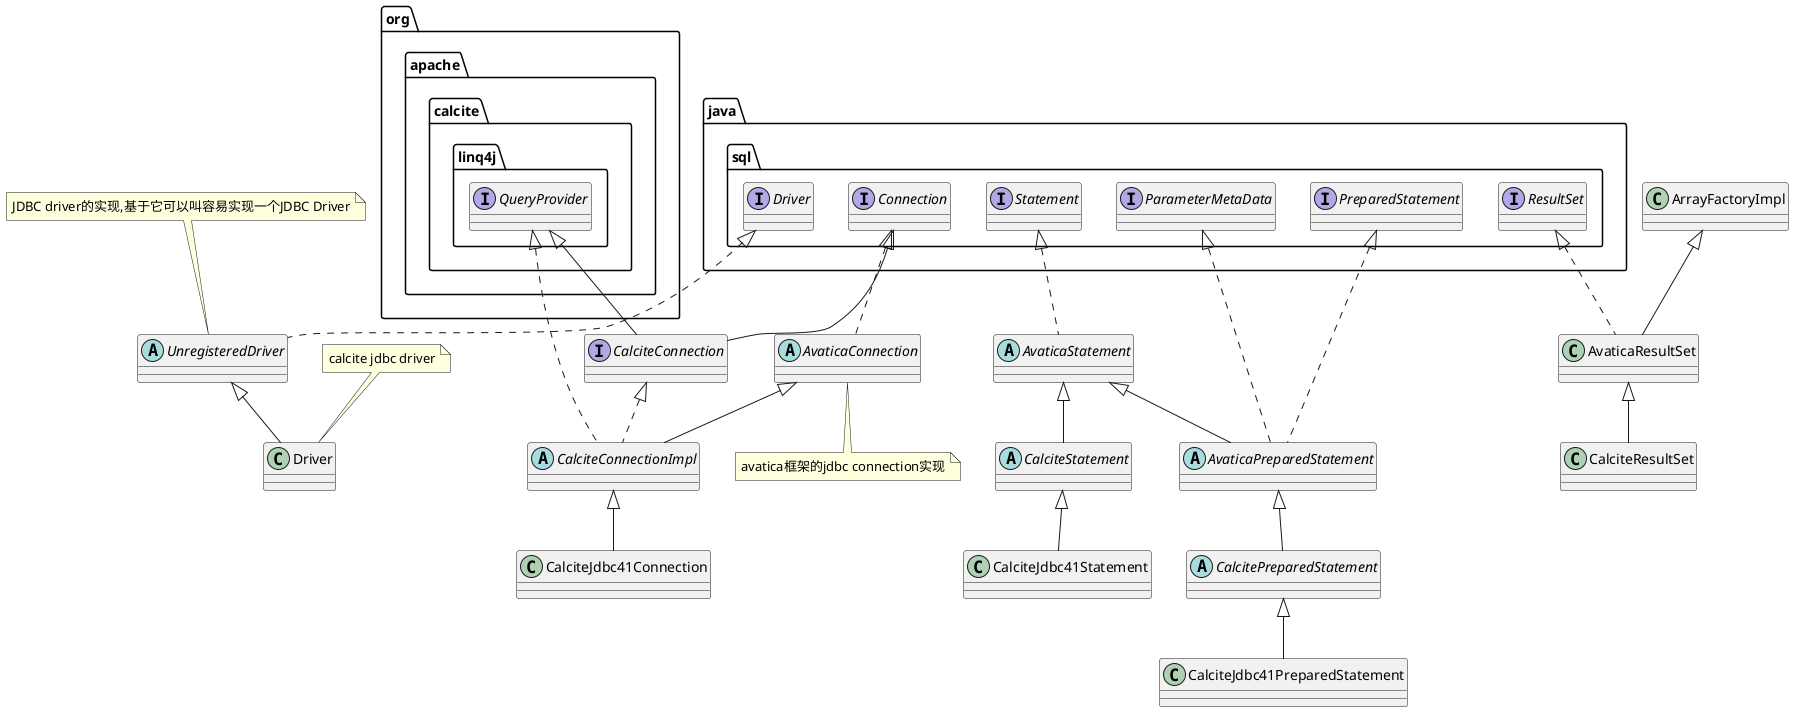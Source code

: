 @startuml

abstract class UnregisteredDriver implements java.sql.Driver
note top of UnregisteredDriver
    JDBC driver的实现,基于它可以叫容易实现一个JDBC Driver
end note
class Driver extends UnregisteredDriver
note top of Driver
    calcite jdbc driver
end note


interface CalciteConnection extends java.sql.Connection, org.apache.calcite.linq4j.QueryProvider

abstract class AvaticaConnection implements java.sql.Connection
note bottom of AvaticaConnection
    avatica框架的jdbc connection实现
end note

abstract class CalciteConnectionImpl extends AvaticaConnection implements CalciteConnection,org.apache.calcite.linq4j.QueryProvider

class CalciteJdbc41Connection extends CalciteConnectionImpl

abstract class AvaticaStatement implements java.sql.Statement
abstract class CalciteStatement extends AvaticaStatement
class CalciteJdbc41Statement extends CalciteStatement

abstract class AvaticaPreparedStatement extends AvaticaStatement implements java.sql.PreparedStatement, java.sql.ParameterMetaData

abstract class CalcitePreparedStatement extends AvaticaPreparedStatement

class CalciteJdbc41PreparedStatement extends CalcitePreparedStatement 


class AvaticaResultSet extends ArrayFactoryImpl implements java.sql.ResultSet
class CalciteResultSet extends AvaticaResultSet
@enduml